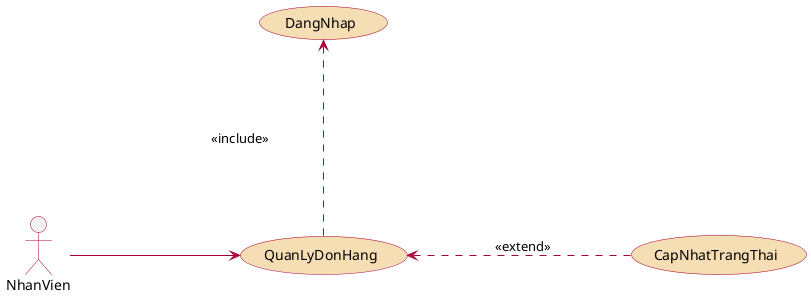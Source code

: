 @startuml
left to right direction
actor NhanVien #line:A80036;
usecase QuanLyDonHang #Wheat;line:A80036;
usecase DangNhap #Wheat;line:A80036;
usecase CapNhatTrangThai #Wheat;line:A80036;

NhanVien  --> QuanLyDonHang #line:A80036 : \t\t\t\t
QuanLyDonHang  .left.>  DangNhap #line:A80036 : \n\n\n\n <<include>> \n\n\n\n
QuanLyDonHang  <.down.  CapNhatTrangThai #line:A80036 : \t\t <<extend>> \t\t
@endum